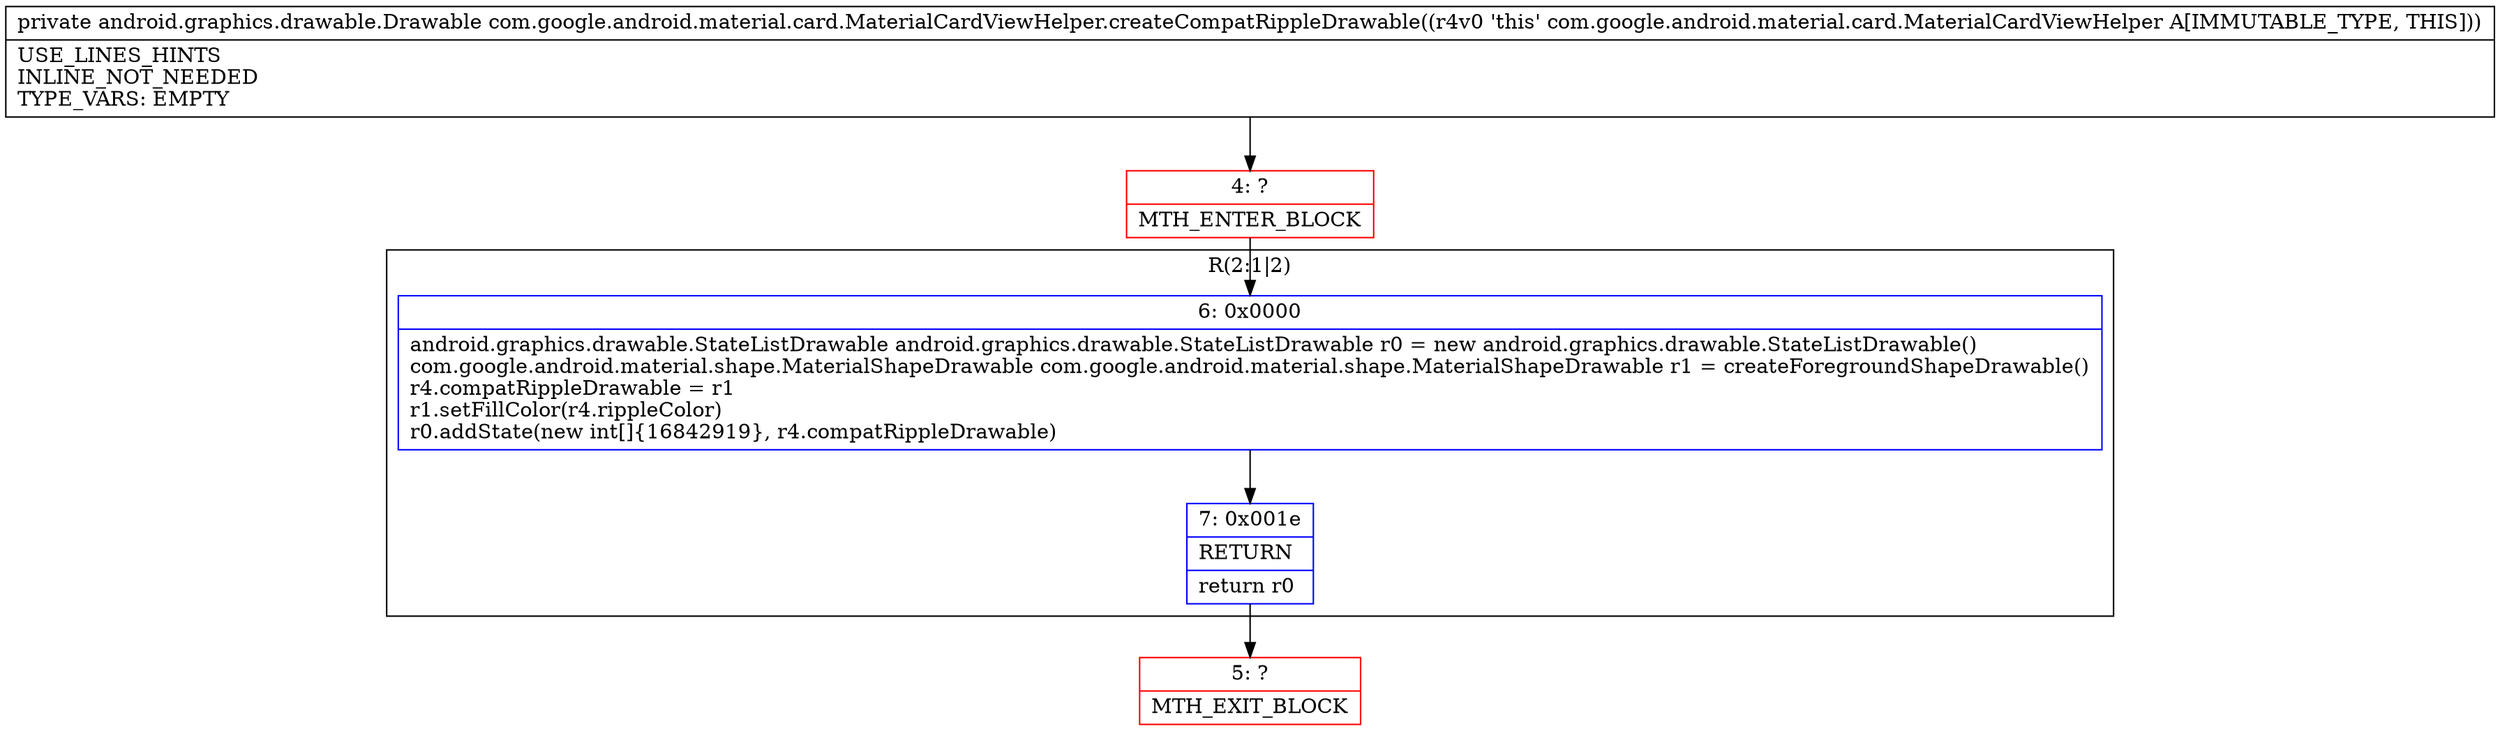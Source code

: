 digraph "CFG forcom.google.android.material.card.MaterialCardViewHelper.createCompatRippleDrawable()Landroid\/graphics\/drawable\/Drawable;" {
subgraph cluster_Region_544431009 {
label = "R(2:1|2)";
node [shape=record,color=blue];
Node_6 [shape=record,label="{6\:\ 0x0000|android.graphics.drawable.StateListDrawable android.graphics.drawable.StateListDrawable r0 = new android.graphics.drawable.StateListDrawable()\lcom.google.android.material.shape.MaterialShapeDrawable com.google.android.material.shape.MaterialShapeDrawable r1 = createForegroundShapeDrawable()\lr4.compatRippleDrawable = r1\lr1.setFillColor(r4.rippleColor)\lr0.addState(new int[]\{16842919\}, r4.compatRippleDrawable)\l}"];
Node_7 [shape=record,label="{7\:\ 0x001e|RETURN\l|return r0\l}"];
}
Node_4 [shape=record,color=red,label="{4\:\ ?|MTH_ENTER_BLOCK\l}"];
Node_5 [shape=record,color=red,label="{5\:\ ?|MTH_EXIT_BLOCK\l}"];
MethodNode[shape=record,label="{private android.graphics.drawable.Drawable com.google.android.material.card.MaterialCardViewHelper.createCompatRippleDrawable((r4v0 'this' com.google.android.material.card.MaterialCardViewHelper A[IMMUTABLE_TYPE, THIS]))  | USE_LINES_HINTS\lINLINE_NOT_NEEDED\lTYPE_VARS: EMPTY\l}"];
MethodNode -> Node_4;Node_6 -> Node_7;
Node_7 -> Node_5;
Node_4 -> Node_6;
}


